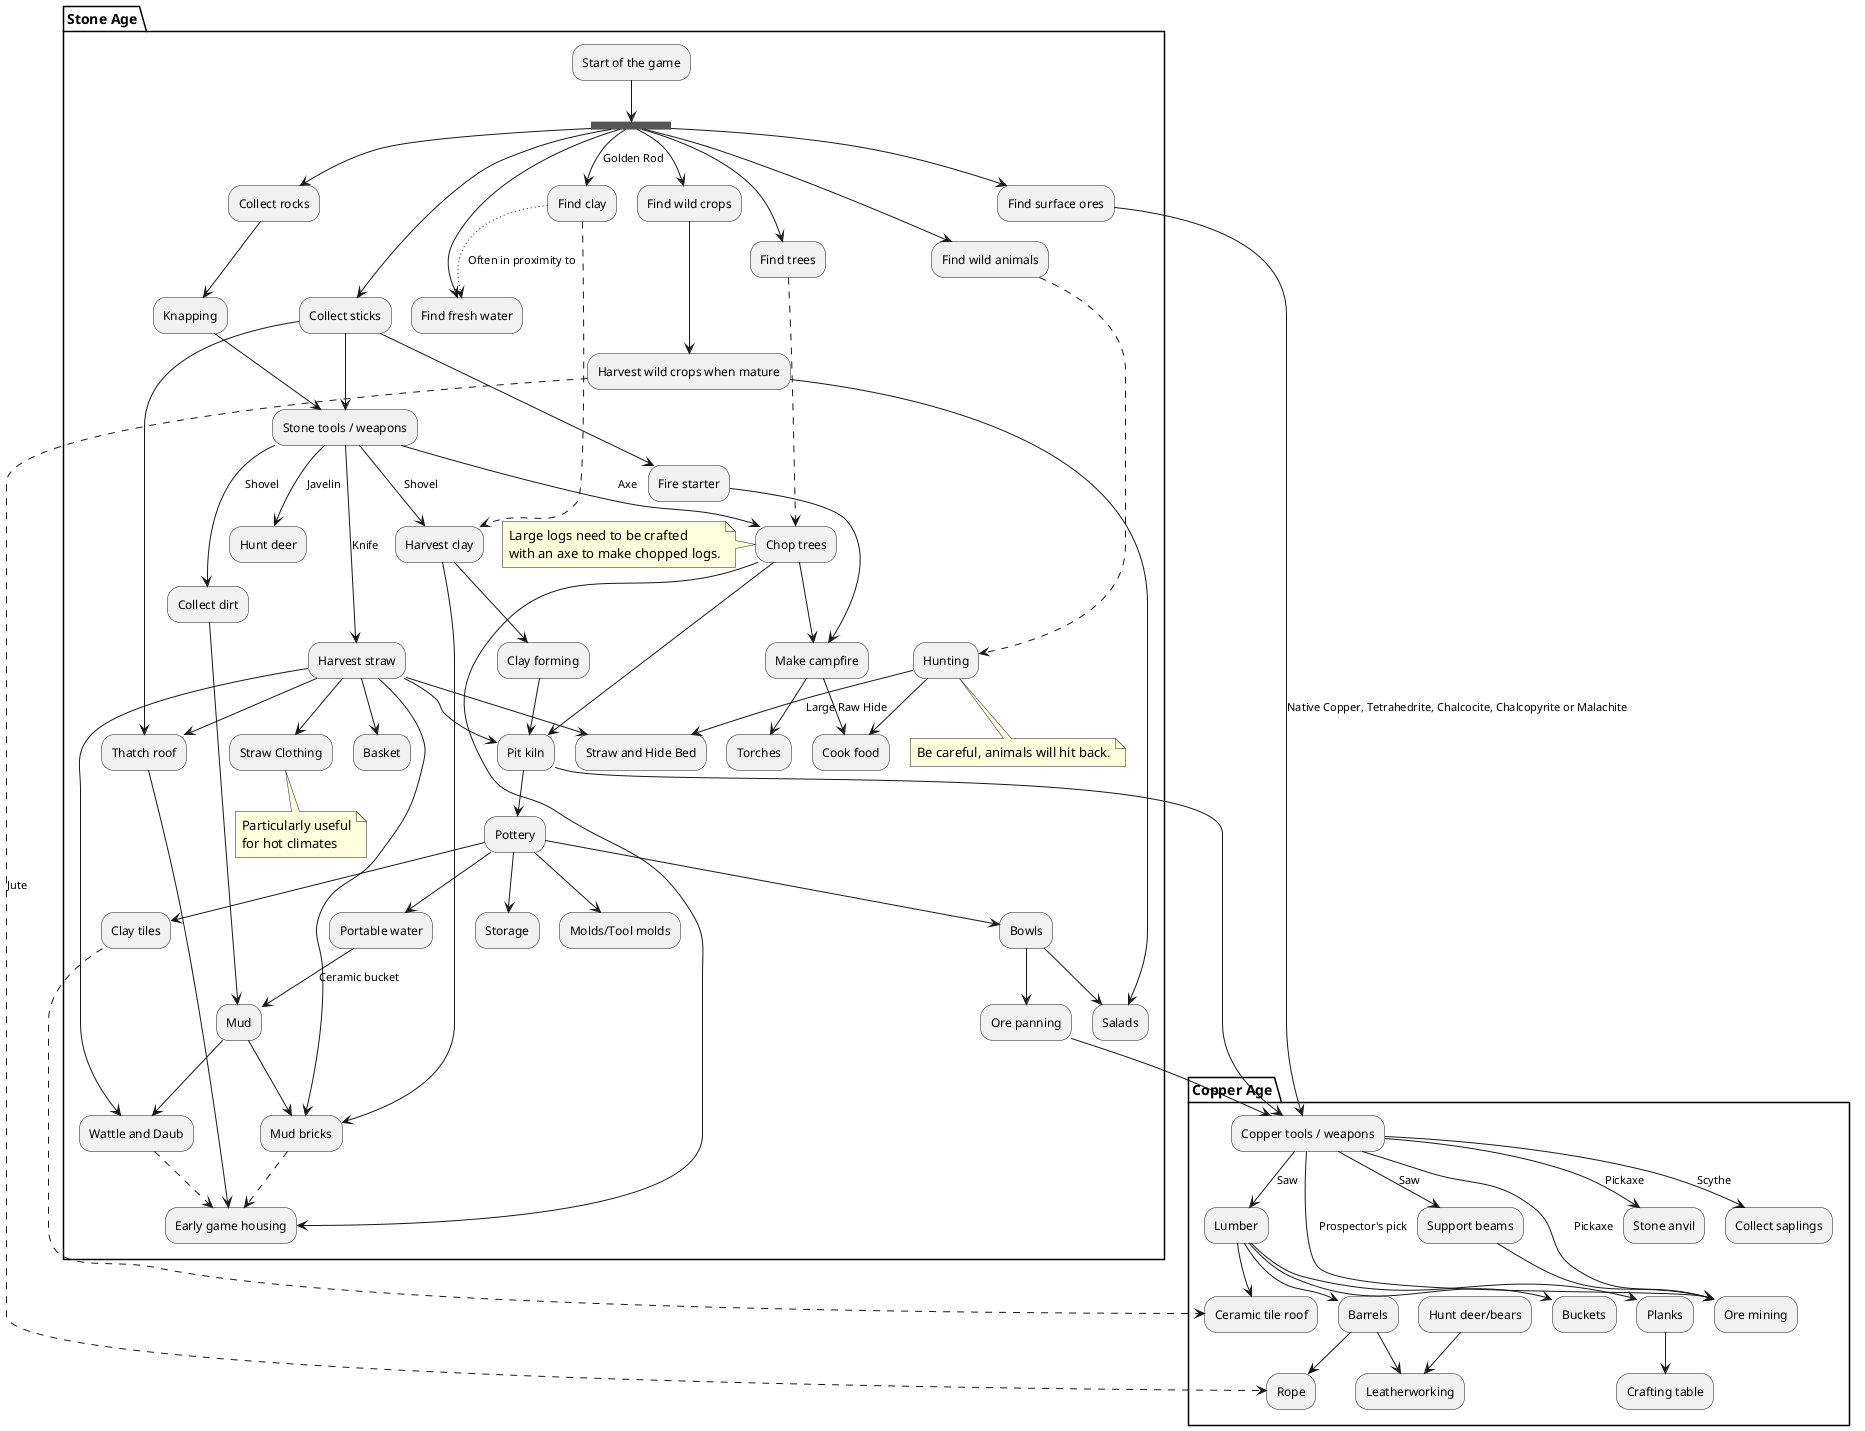@startuml TerraFirmaCraft+

partition "Stone Age" {
  "Start of the game" --> ===A1===
  ===A1=== --> "Collect rocks"
  ===A1=== --> "Collect sticks"
  ===A1=== --> "Find fresh water"
  ===A1=== -->[Golden Rod] "Find clay"
  ===A1=== --> "Find trees"
  ===A1=== --> "Find surface ores"
  ===A1=== --> "Find wild crops"
  ===A1=== --> "Find wild animals"
  "Collect rocks" --> "Knapping"
  "Knapping" --> "Stone tools / weapons"
  "Collect sticks" --> "Stone tools / weapons"
  "Collect sticks" --> "Fire starter"
  "Collect sticks" --> "Thatch roof"
  "Stone tools / weapons" -->[Shovel] "Harvest clay"
  "Stone tools / weapons" -->[Shovel] "Collect dirt"
  "Collect dirt" --> "Mud"
  "Stone tools / weapons" -->[Axe] "Chop trees"
  "Stone tools / weapons" -->[Knife] "Harvest straw"
  "Stone tools / weapons" -->[Javelin] "Hunt deer"
  "Fire starter" --> "Make campfire"
  "Make campfire" --> "Torches"
  "Make campfire" --> "Cook food"
  "Harvest straw" --> "Pit kiln"
  "Harvest straw" --> "Straw Clothing"
  note bottom
    Particularly useful
    for hot climates
  end note
  "Harvest straw" --> "Mud bricks"
  "Harvest straw" --> "Wattle and Daub"
  "Harvest straw" --> "Thatch roof"
  "Harvest straw" --> "Basket"
  "Thatch roof" --> "Early game housing"
  "Find clay" -[dashed]-> "Harvest clay"
  "Find clay" -[dotted]->[Often in proximity to] "Find fresh water"
  "Chop trees" --> "Pit kiln"
  "Chop trees" --> "Make campfire"
  "Chop trees" --> "Early game housing"
  "Harvest clay" --> "Clay forming"
  "Harvest clay" --> "Mud bricks"
  "Harvest straw" --> "Straw and Hide Bed"
  "Mud bricks" -[dashed]-> "Early game housing"
  "Wattle and Daub" -[dashed]-> "Early game housing"
  "Clay forming" --> "Pit kiln"
  "Pit kiln" --> "Pottery"
  "Pottery" --> "Storage"
  "Pottery" --> "Molds/Tool molds"
  "Pottery" --> "Bowls"
  "Pottery" --> "Clay tiles"
  "Bowls" --> "Salads"
  "Bowls" --> "Ore panning"
  "Pottery" --> "Portable water"
  "Portable water" -->[Ceramic bucket] "Mud"
  "Mud" --> "Mud bricks"
  "Mud" --> "Wattle and Daub"
  "Find trees" -[dashed]-> "Chop trees"
  note left
    Large logs need to be crafted
    with an axe to make chopped logs.
  end note
  "Find wild crops" --> "Harvest wild crops when mature"
  "Harvest wild crops when mature" --> "Salads"
  "Find wild animals" -[dashed]-> "Hunting"
  note bottom
     Be careful, animals will hit back.
  end note
  "Hunting" --> "Cook food"
  "Hunting" -->[Large Raw Hide] "Straw and Hide Bed"
}

partition "Copper Age" {
  "Find surface ores" -->[Native Copper, Tetrahedrite, Chalcocite, Chalcopyrite or Malachite] "Copper tools / weapons"
  "Ore panning" --> "Copper tools / weapons"
  "Pit kiln" --> "Copper tools / weapons"
  "Copper tools / weapons" -->[Saw] "Lumber"
  "Copper tools / weapons" -->[Saw] "Support beams"
  "Copper tools / weapons" -->[Pickaxe] "Ore mining"
  "Copper tools / weapons" -->[Pickaxe] "Stone anvil"
  "Copper tools / weapons" -->[Prospector's pick] "Ore mining"
  "Copper tools / weapons" -->[Scythe] "Collect saplings"
  "Support beams" --> "Ore mining"
  "Clay tiles" -[dashed]-> "Ceramic tile roof"
  "Lumber" --> "Ceramic tile roof"
  "Lumber" --> "Planks"
  "Lumber" --> "Barrels"
  "Barrels" --> "Rope"
  "Barrels" --> "Leatherworking"
  "Hunt deer/bears" --> "Leatherworking"
  "Harvest wild crops when mature" -[dashed]->[Jute] "Rope"
  "Lumber" --> "Buckets"
  "Planks" --> "Crafting table"
}

@enduml
